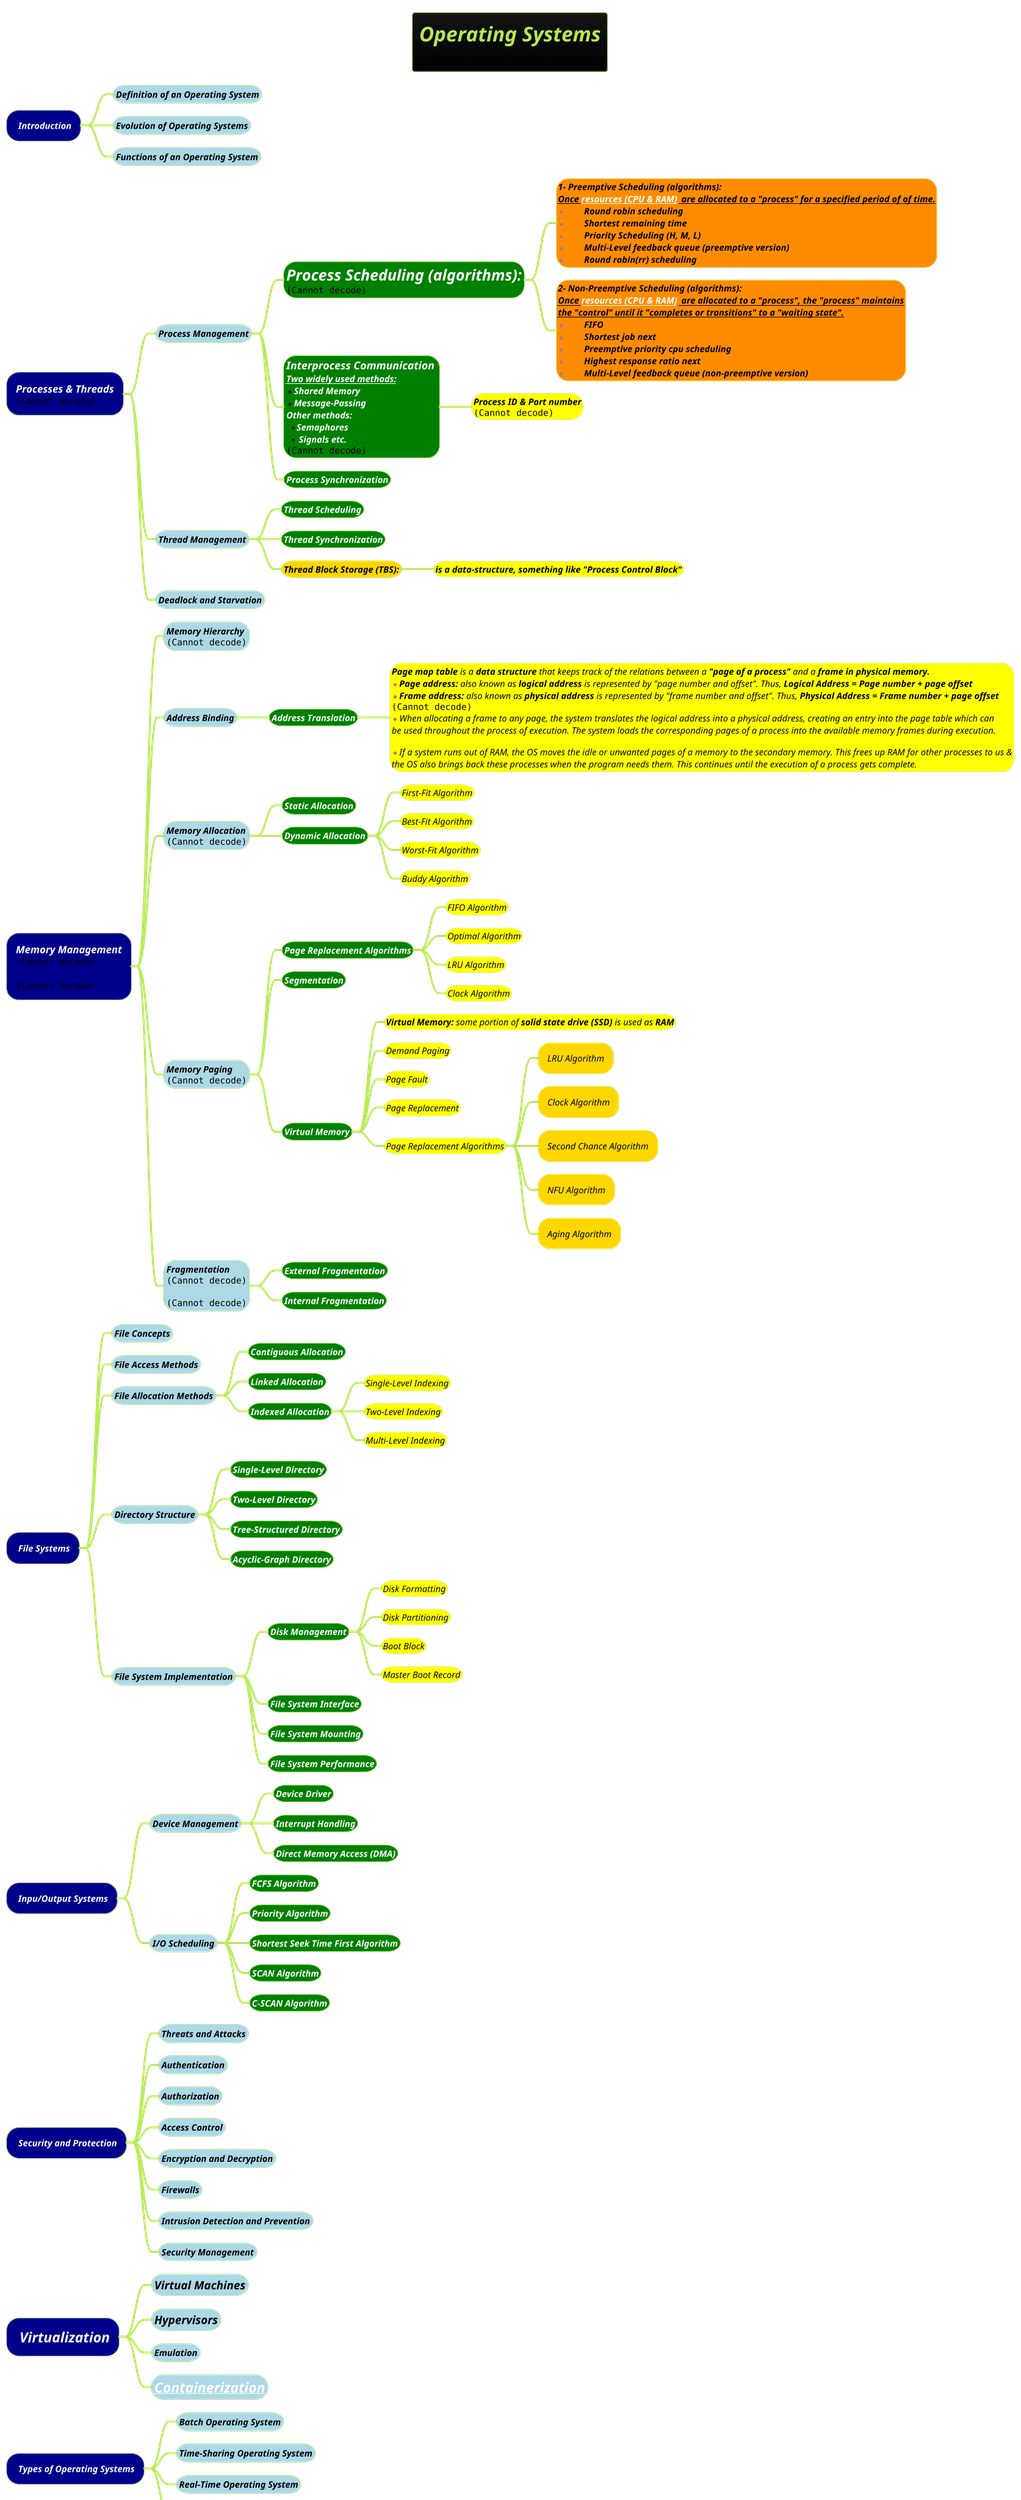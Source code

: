 @startmindmap
title =<b><i>Operating Systems\n<img:images/img_11.png> <img:images/img_3.png{scale=0.57}>
!theme hacker

*[#darkblue] <color #white><i><size:14> Introduction
**[#lightblue] <b><color #black><i><size:14>Definition of an Operating System
**[#lightblue] <b><color #black><i><size:14>Evolution of Operating Systems
**[#lightblue] <b><color #black><i><size:14>Functions of an Operating System
*[#darkblue] <color #white><i>Processes & Threads\n<img:images/img.png{scale=0.8}>
**[#lightblue] <b><color #black><i><size:14>Process Management
***[#green] <b><color #white><i><size:24>Process Scheduling (algorithms):\n<img:images/img_2.png{scale=0.8}>
****[#darkorange]:<b><color #black><i><size:14>1- Preemptive Scheduling (algorithms):
<u><b><color #black><i><size:14>Once <color #white>resources (CPU & RAM)</color> <size:14><color:black><i> are allocated to a "process" for a specified period of of time.
*<color #black><i><size:14><b>\tRound robin scheduling
*<color #black><i><size:14><b>\tShortest remaining time
*<color #black><i><size:14><b>\tPriority Scheduling (H, M, L)
*<color #black><i><size:14><b>\tMulti-Level feedback queue (preemptive version)
*<color #black><i><size:14><b>\tRound robin(rr) scheduling;
****[#darkorange]:<b><color #black><i><size:14>2- Non-Preemptive Scheduling (algorithms):
<u><b><color #black><i><size:14>Once <color #white>resources (CPU & RAM)</color> <size:14><color:black><i> are allocated to a "process", the "process" maintains
<u><b><color #black><i><size:14>the "control" until it "completes or transitions" to a "waiting state".
*<color #black><i><size:14><b>\tFIFO
*<color #black><i><size:14><b>\tShortest job next
*<color #black><i><size:14><b>\tPreemptive priority cpu scheduling
*<color #black><i><size:14><b>\tHighest response ratio next
*<color #black><i><size:14><b>\tMulti-Level feedback queue (non-preemptive version);
***[#green]:<b><color #white><i><size:17>Interprocess Communication <b><color #white><i><size:14>
<u><color #white><b><i><size:14>Two widely used methods:
*<color #white><b><i><size:14>Shared Memory
*<color #white><b><i><size:14>Message-Passing
<b><color #white><i><size:14>Other methods:
**<b><color #white><i><size:14>Semaphores
**<b><color #white><i><size:14> Signals etc.
<img:images/img_1.png{scale=0.6}>;
****[#yellow] <color #black><i><size:14><b>Process ID & Port number\n<img:images/img_12.png{scale=.65}>
***[#green] <b><color #white><i><size:14>Process Synchronization
**[#lightblue] <b><color #black><i><size:14>Thread Management
***[#green] <b><color #white><i><size:14>Thread Scheduling
***[#green] <b><color #white><i><size:14>Thread Synchronization
***[#gold] <b><color #black><i><size:14>Thread Block Storage (TBS):
****[#yellow] <color #black><i><size:14><b>is a data-structure, something like "Process Control Block"
**[#lightblue] <b><color #black><i><size:14>Deadlock and Starvation
*[#darkblue] <color #white><i>Memory Management\n<img:images/img_4.png{scale=0.65}>\n\n<img:images/img_13.png{scale=0.79}>
**[#lightblue] <b><color #black><i><size:14>Memory Hierarchy\n<img:images/img_10.png{scale=0.8}>
**[#lightblue] <b><color #black><i><size:14>Address Binding
***[#green] <b><color #white><i><size:14>Address Translation
****[#yellow]:<color #black><i><size:14>**Page map table** is a **data structure** that keeps track of the relations between a **"page of a process"** and a **frame in physical memory.**
*<color #black><i><size:14>**Page address:** also known as **logical address** is represented by "page number and offset". Thus, <b>Logical Address = Page number + page offset
*<color #black><i><size:14>**Frame address:** also known as **physical address** is represented by "frame number and offset". Thus, <b>Physical Address = Frame number + page offset
<img:images/img_5.png{scale=0.6}>
*<color #black><i><size:14>When allocating a frame to any page, the system translates the logical address into a physical address, creating an entry into the page table which can
<color #black><i><size:14>be used throughout the process of execution. The system loads the corresponding pages of a process into the available memory frames during execution.

*<color #black><i><size:14>If a system runs out of RAM, the OS moves the idle or unwanted pages of a memory to the secondary memory. This frees up RAM for other processes to us &
<color #black><i><size:14>the OS also brings back these processes when the program needs them. This continues until the execution of a process gets complete.;

**[#lightblue] <b><color #black><i><size:14>Memory Allocation\n<img:images/img_9.png{scale=0.6}>
***[#green] <b><color #white><i><size:14>Static Allocation
***[#green] <b><color #white><i><size:14>Dynamic Allocation
****[#yellow] <color #black><i><size:14>First-Fit Algorithm
****[#yellow] <color #black><i><size:14>Best-Fit Algorithm
****[#yellow] <color #black><i><size:14>Worst-Fit Algorithm
****[#yellow] <color #black><i><size:14>Buddy Algorithm
**[#lightblue] <b><color #black><i><size:14>Memory Paging\n<img:images/img_6.png{scale=0.85}>
***[#green] <b><color #white><i><size:14>Page Replacement Algorithms
****[#yellow] <color #black><i><size:14>FIFO Algorithm
****[#yellow] <color #black><i><size:14>Optimal Algorithm
****[#yellow] <color #black><i><size:14>LRU Algorithm
****[#yellow] <color #black><i><size:14>Clock Algorithm
***[#green] <b><color #white><i><size:14>Segmentation
***[#green] <b><color #white><i><size:14>Virtual Memory
****[#yellow] <color #black><i><size:14>**Virtual Memory:** some portion of **solid state drive (SSD)** is used as <b>RAM
****[#yellow] <color #black><i><size:14>Demand Paging
****[#yellow] <color #black><i><size:14>Page Fault
****[#yellow] <color #black><i><size:14>Page Replacement
****[#yellow] <color #black><i><size:14>Page Replacement Algorithms
*****[#gold] <color #black><i><size:14>LRU Algorithm
*****[#gold] <color #black><i><size:14>Clock Algorithm
*****[#gold] <color #black><i><size:14>Second Chance Algorithm
*****[#gold] <color #black><i><size:14>NFU Algorithm
*****[#gold] <color #black><i><size:14>Aging Algorithm
**[#lightblue] <b><color #black><i><size:14>Fragmentation\n<img:images/img_7.png{scale=0.6}>\n\n<img:images/img_8.png{scale=0.6}>
***[#green] <b><color #white><i><size:14>External Fragmentation
***[#green] <b><color #white><i><size:14>Internal Fragmentation
*[#darkblue] <color #white><i><size:14> File Systems
**[#lightblue] <b><color #black><i><size:14>File Concepts
**[#lightblue] <b><color #black><i><size:14>File Access Methods
**[#lightblue] <b><color #black><i><size:14>File Allocation Methods
***[#green] <b><color #white><i><size:14>Contiguous Allocation
***[#green] <b><color #white><i><size:14>Linked Allocation
***[#green] <b><color #white><i><size:14>Indexed Allocation
****[#yellow] <color #black><i><size:14>Single-Level Indexing
****[#yellow] <color #black><i><size:14>Two-Level Indexing
****[#yellow] <color #black><i><size:14>Multi-Level Indexing
**[#lightblue] <b><color #black><i><size:14>Directory Structure
***[#green] <b><color #white><i><size:14>Single-Level Directory
***[#green] <b><color #white><i><size:14>Two-Level Directory
***[#green] <b><color #white><i><size:14>Tree-Structured Directory
***[#green] <b><color #white><i><size:14>Acyclic-Graph Directory
**[#lightblue] <b><color #black><i><size:14>File System Implementation
***[#green] <b><color #white><i><size:14>Disk Management
****[#yellow] <color #black><i><size:14>Disk Formatting
****[#yellow] <color #black><i><size:14>Disk Partitioning
****[#yellow] <color #black><i><size:14>Boot Block
****[#yellow] <color #black><i><size:14>Master Boot Record
***[#green] <b><color #white><i><size:14>File System Interface
***[#green] <b><color #white><i><size:14>File System Mounting
***[#green] <b><color #white><i><size:14>File System Performance
*[#darkblue] <color #white><i><size:14> Inpu/Output Systems
**[#lightblue] <b><color #black><i><size:14>Device Management
***[#green] <b><color #white><i><size:14>Device Driver
***[#green] <b><color #white><i><size:14>Interrupt Handling
***[#green] <b><color #white><i><size:14>Direct Memory Access (DMA)
**[#lightblue] <b><color #black><i><size:14>I/O Scheduling
***[#green] <b><color #white><i><size:14>FCFS Algorithm
***[#green] <b><color #white><i><size:14>Priority Algorithm
***[#green] <b><color #white><i><size:14>Shortest Seek Time First Algorithm
***[#green] <b><color #white><i><size:14>SCAN Algorithm
***[#green] <b><color #white><i><size:14>C-SCAN Algorithm
*[#darkblue] <color #white><i><size:14> Security and Protection
**[#lightblue] <b><color #black><i><size:14>Threats and Attacks
**[#lightblue] <b><color #black><i><size:14>Authentication
**[#lightblue] <b><color #black><i><size:14>Authorization
**[#lightblue] <b><color #black><i><size:14>Access Control
**[#lightblue] <b><color #black><i><size:14>Encryption and Decryption
**[#lightblue] <b><color #black><i><size:14>Firewalls
**[#lightblue] <b><color #black><i><size:14>Intrusion Detection and Prevention
**[#lightblue] <b><color #black><i><size:14>Security Management
*[#darkblue] <color #white><i><size:22> Virtualization
**[#lightblue] <b><color #black><i><size:18>Virtual Machines
**[#lightblue] <b><color #black><i><size:18>Hypervisors
**[#lightblue] <b><color #black><i><size:14>Emulation
**[#lightblue] <b><color #black><i><size:22>[[docs/3-devops/devops-plantuml-mindmap/Docker.puml Containerization]]
*[#darkblue] <color #white><i><size:14> Types of Operating Systems
**[#lightblue] <b><color #black><i><size:14>Batch Operating System
**[#lightblue] <b><color #black><i><size:14>Time-Sharing Operating System
**[#lightblue] <b><color #black><i><size:14>Real-Time Operating System
**[#lightblue] <b><color #black><i><size:14>Distributed Operating System
@endmindmap
